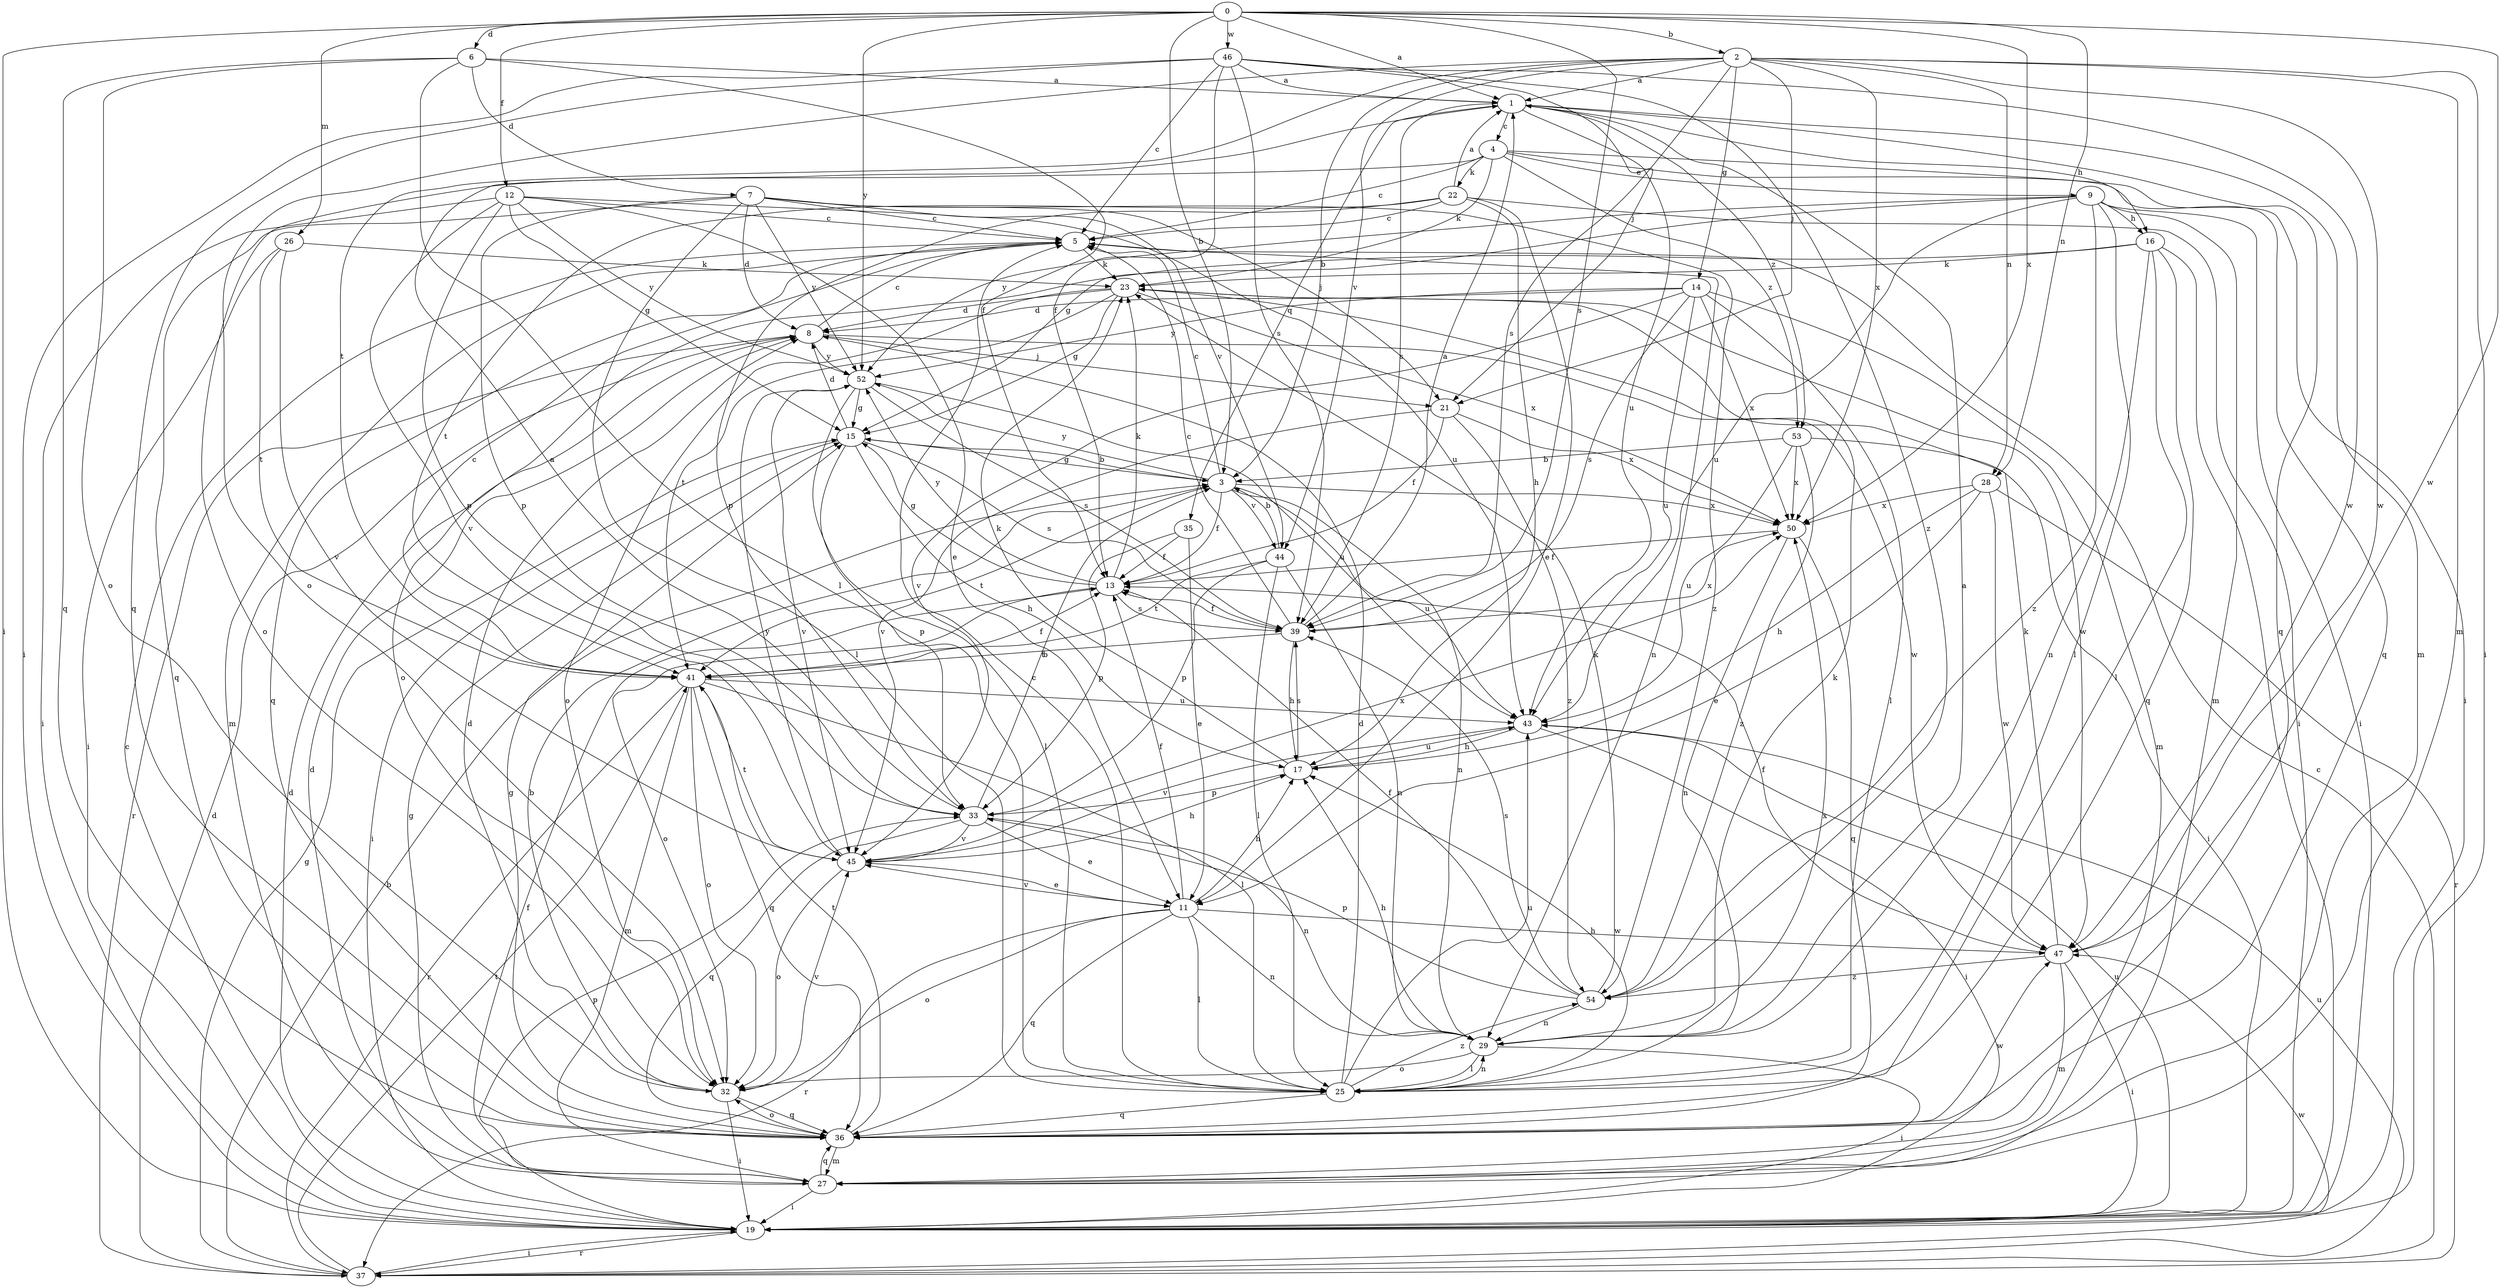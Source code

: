 strict digraph  {
0;
1;
2;
3;
4;
5;
6;
7;
8;
9;
11;
12;
13;
14;
15;
16;
17;
19;
21;
22;
23;
25;
26;
27;
28;
29;
32;
33;
35;
36;
37;
39;
41;
43;
44;
45;
46;
47;
50;
52;
53;
54;
0 -> 1  [label=a];
0 -> 2  [label=b];
0 -> 3  [label=b];
0 -> 6  [label=d];
0 -> 12  [label=f];
0 -> 19  [label=i];
0 -> 26  [label=m];
0 -> 28  [label=n];
0 -> 39  [label=s];
0 -> 46  [label=w];
0 -> 47  [label=w];
0 -> 50  [label=x];
0 -> 52  [label=y];
1 -> 4  [label=c];
1 -> 16  [label=h];
1 -> 27  [label=m];
1 -> 35  [label=q];
1 -> 36  [label=q];
1 -> 39  [label=s];
1 -> 43  [label=u];
1 -> 53  [label=z];
2 -> 1  [label=a];
2 -> 3  [label=b];
2 -> 14  [label=g];
2 -> 19  [label=i];
2 -> 21  [label=j];
2 -> 27  [label=m];
2 -> 28  [label=n];
2 -> 32  [label=o];
2 -> 39  [label=s];
2 -> 41  [label=t];
2 -> 44  [label=v];
2 -> 47  [label=w];
2 -> 50  [label=x];
3 -> 5  [label=c];
3 -> 13  [label=f];
3 -> 15  [label=g];
3 -> 29  [label=n];
3 -> 41  [label=t];
3 -> 43  [label=u];
3 -> 44  [label=v];
3 -> 50  [label=x];
3 -> 52  [label=y];
4 -> 5  [label=c];
4 -> 9  [label=e];
4 -> 19  [label=i];
4 -> 22  [label=k];
4 -> 23  [label=k];
4 -> 32  [label=o];
4 -> 36  [label=q];
4 -> 53  [label=z];
5 -> 23  [label=k];
5 -> 27  [label=m];
5 -> 29  [label=n];
5 -> 36  [label=q];
6 -> 1  [label=a];
6 -> 7  [label=d];
6 -> 13  [label=f];
6 -> 25  [label=l];
6 -> 32  [label=o];
6 -> 36  [label=q];
7 -> 5  [label=c];
7 -> 8  [label=d];
7 -> 21  [label=j];
7 -> 25  [label=l];
7 -> 33  [label=p];
7 -> 36  [label=q];
7 -> 44  [label=v];
7 -> 52  [label=y];
7 -> 54  [label=z];
8 -> 5  [label=c];
8 -> 21  [label=j];
8 -> 37  [label=r];
8 -> 47  [label=w];
8 -> 52  [label=y];
9 -> 15  [label=g];
9 -> 16  [label=h];
9 -> 19  [label=i];
9 -> 25  [label=l];
9 -> 27  [label=m];
9 -> 43  [label=u];
9 -> 52  [label=y];
9 -> 54  [label=z];
11 -> 13  [label=f];
11 -> 17  [label=h];
11 -> 25  [label=l];
11 -> 29  [label=n];
11 -> 32  [label=o];
11 -> 36  [label=q];
11 -> 37  [label=r];
11 -> 45  [label=v];
11 -> 47  [label=w];
12 -> 5  [label=c];
12 -> 11  [label=e];
12 -> 15  [label=g];
12 -> 19  [label=i];
12 -> 33  [label=p];
12 -> 43  [label=u];
12 -> 45  [label=v];
12 -> 52  [label=y];
13 -> 15  [label=g];
13 -> 23  [label=k];
13 -> 32  [label=o];
13 -> 39  [label=s];
13 -> 52  [label=y];
14 -> 8  [label=d];
14 -> 25  [label=l];
14 -> 27  [label=m];
14 -> 39  [label=s];
14 -> 43  [label=u];
14 -> 45  [label=v];
14 -> 50  [label=x];
14 -> 52  [label=y];
15 -> 3  [label=b];
15 -> 8  [label=d];
15 -> 17  [label=h];
15 -> 19  [label=i];
15 -> 33  [label=p];
15 -> 39  [label=s];
16 -> 19  [label=i];
16 -> 23  [label=k];
16 -> 25  [label=l];
16 -> 29  [label=n];
16 -> 32  [label=o];
16 -> 36  [label=q];
17 -> 23  [label=k];
17 -> 33  [label=p];
17 -> 39  [label=s];
17 -> 43  [label=u];
19 -> 5  [label=c];
19 -> 8  [label=d];
19 -> 13  [label=f];
19 -> 37  [label=r];
19 -> 43  [label=u];
21 -> 13  [label=f];
21 -> 45  [label=v];
21 -> 50  [label=x];
21 -> 54  [label=z];
22 -> 1  [label=a];
22 -> 5  [label=c];
22 -> 11  [label=e];
22 -> 17  [label=h];
22 -> 19  [label=i];
22 -> 33  [label=p];
22 -> 41  [label=t];
23 -> 8  [label=d];
23 -> 15  [label=g];
23 -> 32  [label=o];
23 -> 41  [label=t];
23 -> 47  [label=w];
23 -> 50  [label=x];
25 -> 5  [label=c];
25 -> 8  [label=d];
25 -> 17  [label=h];
25 -> 29  [label=n];
25 -> 36  [label=q];
25 -> 43  [label=u];
25 -> 50  [label=x];
25 -> 54  [label=z];
26 -> 19  [label=i];
26 -> 23  [label=k];
26 -> 41  [label=t];
26 -> 45  [label=v];
27 -> 8  [label=d];
27 -> 15  [label=g];
27 -> 19  [label=i];
27 -> 33  [label=p];
27 -> 36  [label=q];
28 -> 11  [label=e];
28 -> 17  [label=h];
28 -> 37  [label=r];
28 -> 47  [label=w];
28 -> 50  [label=x];
29 -> 1  [label=a];
29 -> 17  [label=h];
29 -> 19  [label=i];
29 -> 23  [label=k];
29 -> 25  [label=l];
29 -> 32  [label=o];
32 -> 3  [label=b];
32 -> 8  [label=d];
32 -> 19  [label=i];
32 -> 36  [label=q];
32 -> 45  [label=v];
33 -> 1  [label=a];
33 -> 3  [label=b];
33 -> 11  [label=e];
33 -> 29  [label=n];
33 -> 36  [label=q];
33 -> 45  [label=v];
35 -> 11  [label=e];
35 -> 13  [label=f];
35 -> 33  [label=p];
36 -> 15  [label=g];
36 -> 27  [label=m];
36 -> 32  [label=o];
36 -> 41  [label=t];
36 -> 47  [label=w];
37 -> 3  [label=b];
37 -> 5  [label=c];
37 -> 8  [label=d];
37 -> 15  [label=g];
37 -> 19  [label=i];
37 -> 41  [label=t];
37 -> 43  [label=u];
37 -> 47  [label=w];
39 -> 1  [label=a];
39 -> 5  [label=c];
39 -> 13  [label=f];
39 -> 17  [label=h];
39 -> 41  [label=t];
39 -> 50  [label=x];
41 -> 5  [label=c];
41 -> 13  [label=f];
41 -> 25  [label=l];
41 -> 27  [label=m];
41 -> 32  [label=o];
41 -> 36  [label=q];
41 -> 37  [label=r];
41 -> 43  [label=u];
43 -> 17  [label=h];
43 -> 19  [label=i];
43 -> 45  [label=v];
44 -> 3  [label=b];
44 -> 25  [label=l];
44 -> 29  [label=n];
44 -> 33  [label=p];
44 -> 41  [label=t];
45 -> 11  [label=e];
45 -> 17  [label=h];
45 -> 32  [label=o];
45 -> 41  [label=t];
45 -> 50  [label=x];
45 -> 52  [label=y];
46 -> 1  [label=a];
46 -> 5  [label=c];
46 -> 13  [label=f];
46 -> 19  [label=i];
46 -> 21  [label=j];
46 -> 36  [label=q];
46 -> 39  [label=s];
46 -> 47  [label=w];
46 -> 54  [label=z];
47 -> 13  [label=f];
47 -> 19  [label=i];
47 -> 23  [label=k];
47 -> 27  [label=m];
47 -> 54  [label=z];
50 -> 13  [label=f];
50 -> 29  [label=n];
50 -> 36  [label=q];
52 -> 15  [label=g];
52 -> 25  [label=l];
52 -> 39  [label=s];
52 -> 43  [label=u];
52 -> 45  [label=v];
53 -> 3  [label=b];
53 -> 19  [label=i];
53 -> 43  [label=u];
53 -> 50  [label=x];
53 -> 54  [label=z];
54 -> 13  [label=f];
54 -> 23  [label=k];
54 -> 29  [label=n];
54 -> 33  [label=p];
54 -> 39  [label=s];
}
